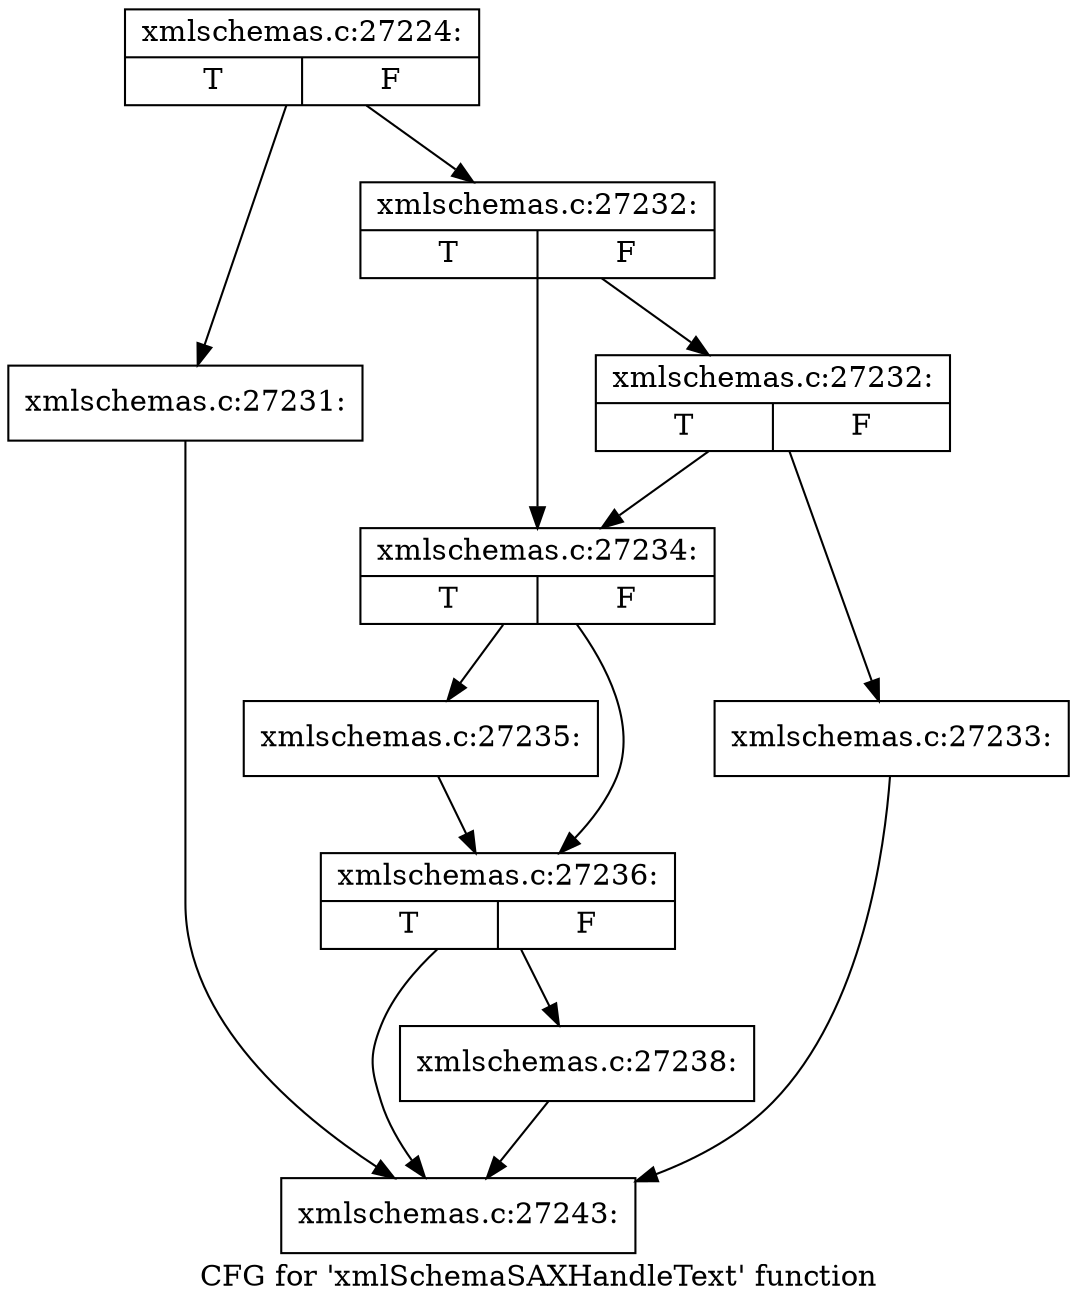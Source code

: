 digraph "CFG for 'xmlSchemaSAXHandleText' function" {
	label="CFG for 'xmlSchemaSAXHandleText' function";

	Node0x568d800 [shape=record,label="{xmlschemas.c:27224:|{<s0>T|<s1>F}}"];
	Node0x568d800 -> Node0x56a1e00;
	Node0x568d800 -> Node0x56a1e50;
	Node0x56a1e00 [shape=record,label="{xmlschemas.c:27231:}"];
	Node0x56a1e00 -> Node0x56a3950;
	Node0x56a1e50 [shape=record,label="{xmlschemas.c:27232:|{<s0>T|<s1>F}}"];
	Node0x56a1e50 -> Node0x56a23d0;
	Node0x56a1e50 -> Node0x56a2380;
	Node0x56a23d0 [shape=record,label="{xmlschemas.c:27232:|{<s0>T|<s1>F}}"];
	Node0x56a23d0 -> Node0x56a2330;
	Node0x56a23d0 -> Node0x56a2380;
	Node0x56a2330 [shape=record,label="{xmlschemas.c:27233:}"];
	Node0x56a2330 -> Node0x56a3950;
	Node0x56a2380 [shape=record,label="{xmlschemas.c:27234:|{<s0>T|<s1>F}}"];
	Node0x56a2380 -> Node0x56a2e00;
	Node0x56a2380 -> Node0x56a2e50;
	Node0x56a2e00 [shape=record,label="{xmlschemas.c:27235:}"];
	Node0x56a2e00 -> Node0x56a2e50;
	Node0x56a2e50 [shape=record,label="{xmlschemas.c:27236:|{<s0>T|<s1>F}}"];
	Node0x56a2e50 -> Node0x56a3900;
	Node0x56a2e50 -> Node0x56a3950;
	Node0x56a3900 [shape=record,label="{xmlschemas.c:27238:}"];
	Node0x56a3900 -> Node0x56a3950;
	Node0x56a3950 [shape=record,label="{xmlschemas.c:27243:}"];
}
